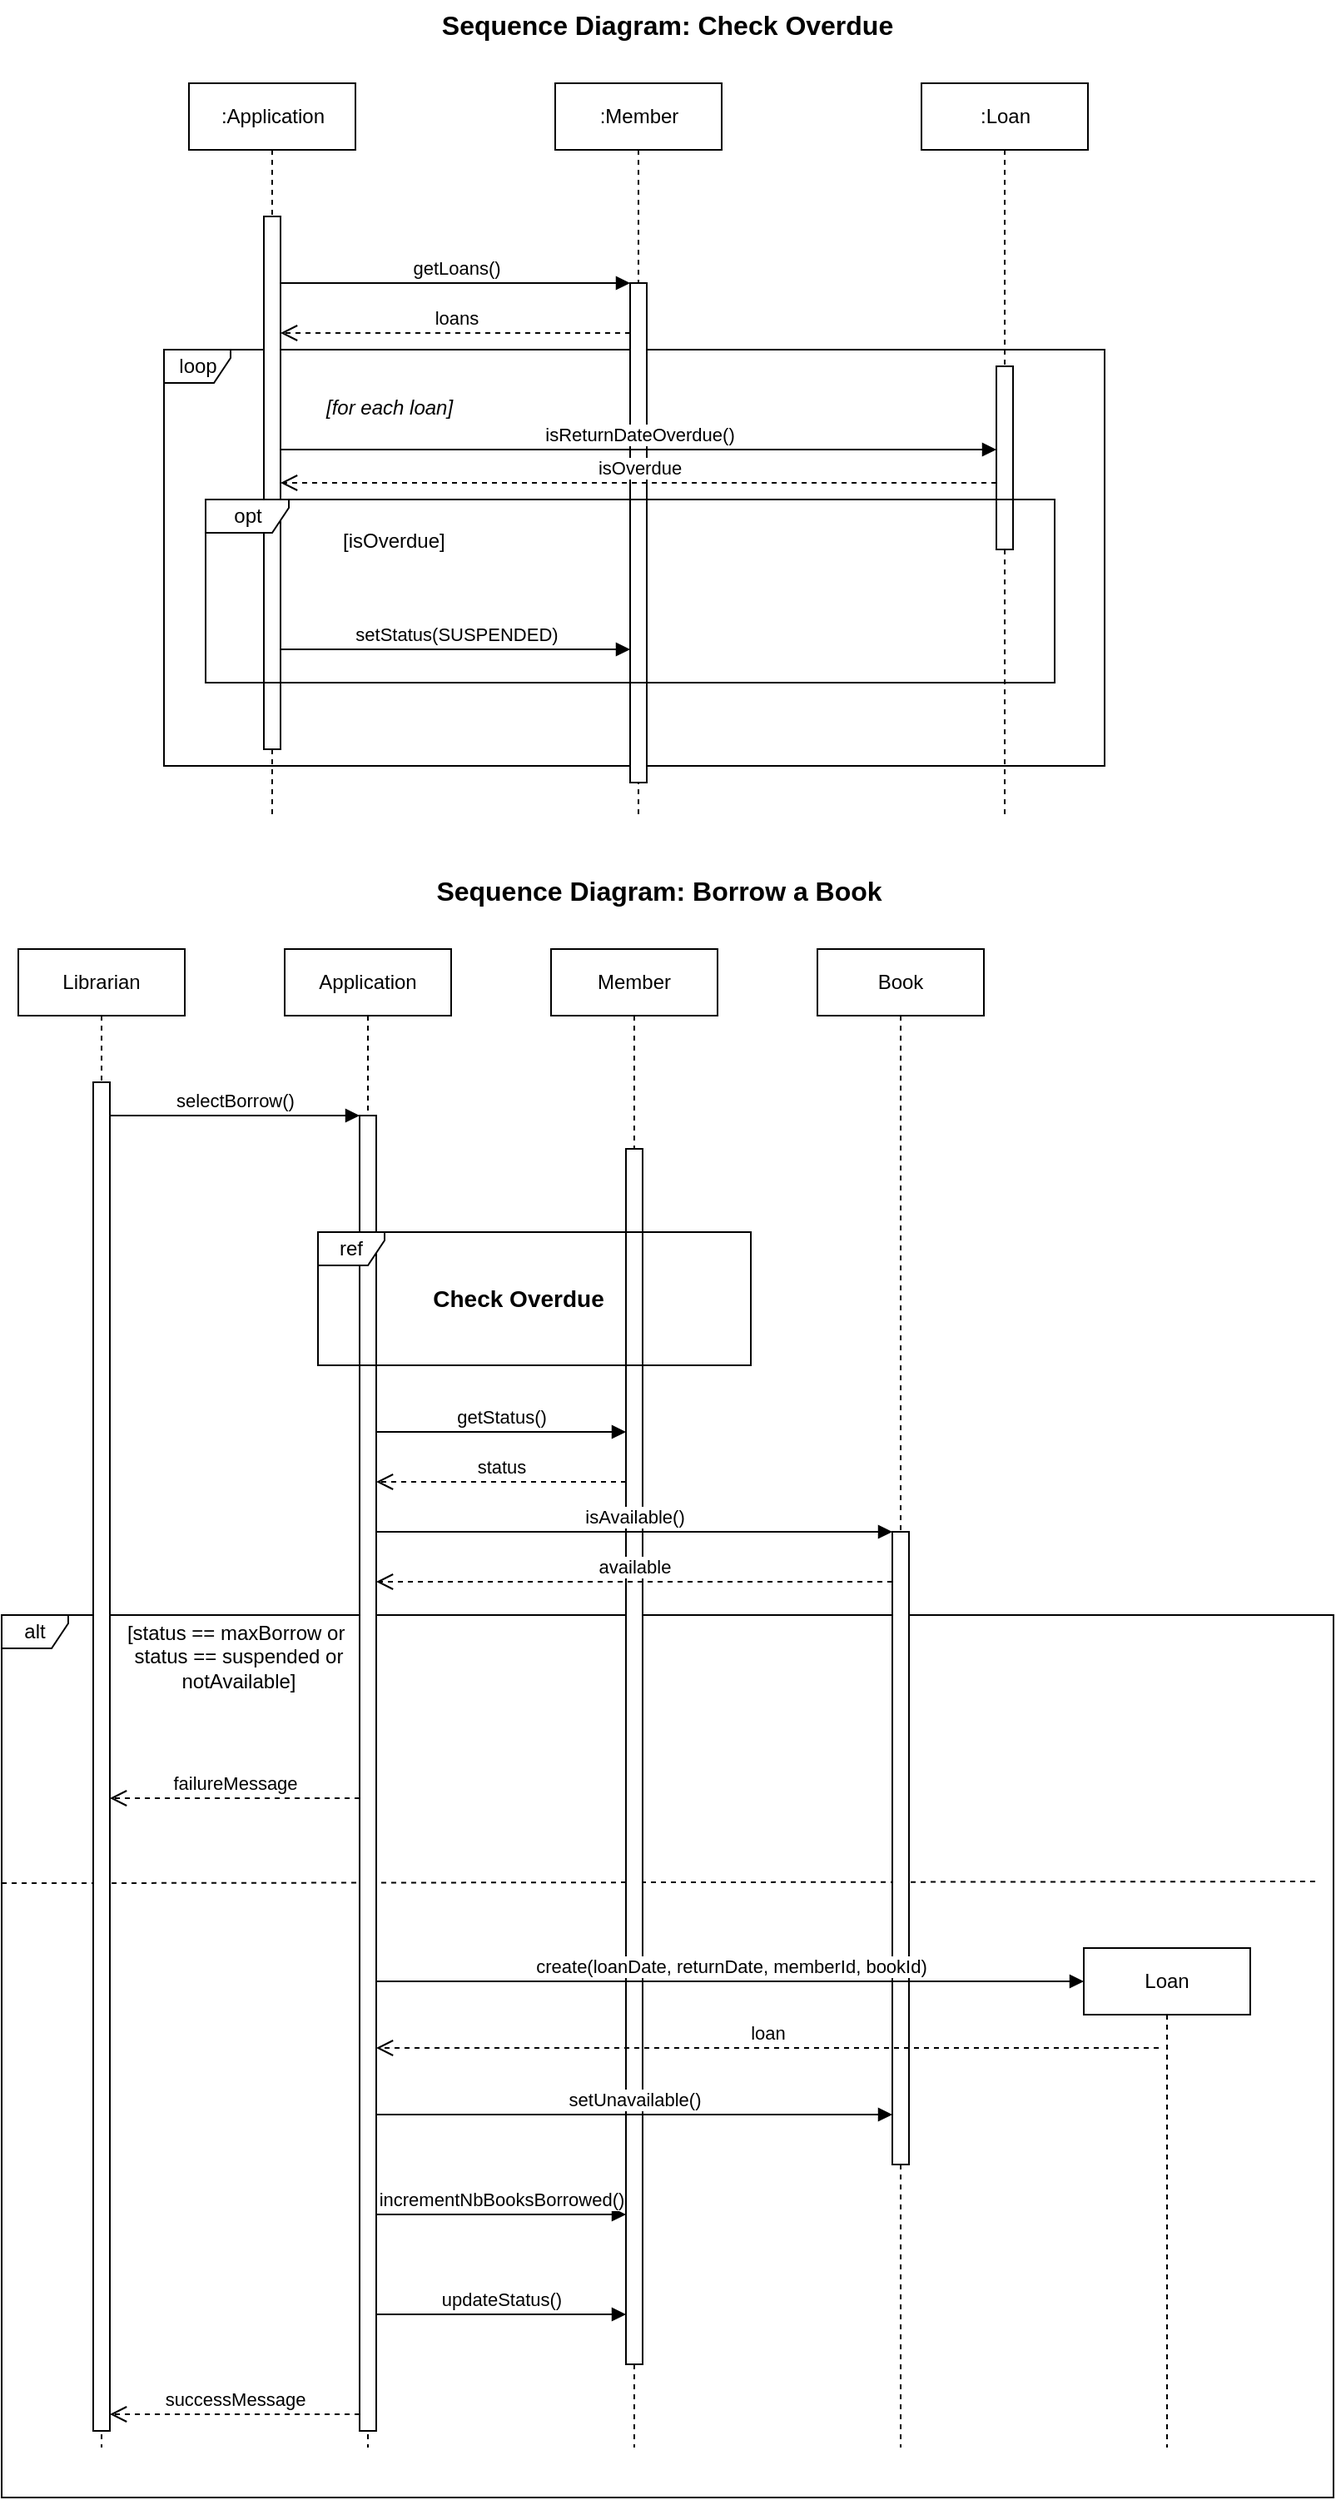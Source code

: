 <mxfile version="28.2.5">
  <diagram name="Borrow a Book" id="borrow-book">
    <mxGraphModel dx="922" dy="1782" grid="1" gridSize="10" guides="1" tooltips="1" connect="1" arrows="1" fold="1" page="1" pageScale="1" pageWidth="850" pageHeight="1100" math="0" shadow="0">
      <root>
        <mxCell id="0" />
        <mxCell id="1" parent="0" />
        <mxCell id="N0c3E38w2tILLf961pHr-1" value="alt" style="shape=umlFrame;whiteSpace=wrap;html=1;width=40;height=20;" vertex="1" parent="1">
          <mxGeometry x="25" y="-110" width="800" height="530" as="geometry" />
        </mxCell>
        <mxCell id="title2" value="Sequence Diagram: Borrow a Book" style="text;html=1;align=center;verticalAlign=middle;whiteSpace=wrap;rounded=0;fontSize=16;fontStyle=1;" parent="1" vertex="1">
          <mxGeometry x="275" y="-560" width="290" height="30" as="geometry" />
        </mxCell>
        <mxCell id="librarian2" value="Librarian" style="shape=umlLifeline;perimeter=lifelinePerimeter;whiteSpace=wrap;html=1;container=1;collapsible=0;recursiveResize=0;outlineConnect=0;" parent="1" vertex="1">
          <mxGeometry x="35" y="-510" width="100" height="900" as="geometry" />
        </mxCell>
        <mxCell id="application2" value="Application" style="shape=umlLifeline;perimeter=lifelinePerimeter;whiteSpace=wrap;html=1;container=1;collapsible=0;recursiveResize=0;outlineConnect=0;" parent="1" vertex="1">
          <mxGeometry x="195" y="-510" width="100" height="900" as="geometry" />
        </mxCell>
        <mxCell id="N0c3E38w2tILLf961pHr-4" value="failureMessage" style="html=1;verticalAlign=bottom;endArrow=open;dashed=1;endSize=8;rounded=0;" edge="1" parent="application2">
          <mxGeometry relative="1" as="geometry">
            <mxPoint x="45" y="510" as="sourcePoint" />
            <mxPoint x="-105" y="510" as="targetPoint" />
          </mxGeometry>
        </mxCell>
        <mxCell id="member2" value="Member" style="shape=umlLifeline;perimeter=lifelinePerimeter;whiteSpace=wrap;html=1;container=1;collapsible=0;recursiveResize=0;outlineConnect=0;" parent="1" vertex="1">
          <mxGeometry x="355" y="-510" width="100" height="900" as="geometry" />
        </mxCell>
        <mxCell id="N0c3E38w2tILLf961pHr-3" value="" style="endArrow=none;dashed=1;html=1;rounded=0;exitX=0;exitY=0.228;exitDx=0;exitDy=0;exitPerimeter=0;entryX=0.988;entryY=0.226;entryDx=0;entryDy=0;entryPerimeter=0;" edge="1" parent="member2">
          <mxGeometry width="50" height="50" relative="1" as="geometry">
            <mxPoint x="-330" y="561.06" as="sourcePoint" />
            <mxPoint x="460.4" y="560" as="targetPoint" />
          </mxGeometry>
        </mxCell>
        <mxCell id="loan2" value="Loan" style="shape=umlLifeline;perimeter=lifelinePerimeter;whiteSpace=wrap;html=1;container=1;collapsible=0;recursiveResize=0;outlineConnect=0;" parent="1" vertex="1">
          <mxGeometry x="675" y="90" width="100" height="300" as="geometry" />
        </mxCell>
        <mxCell id="book2" value="Book" style="shape=umlLifeline;perimeter=lifelinePerimeter;whiteSpace=wrap;html=1;container=1;collapsible=0;recursiveResize=0;outlineConnect=0;" parent="1" vertex="1">
          <mxGeometry x="515" y="-510" width="100" height="900" as="geometry" />
        </mxCell>
        <mxCell id="lib-activation2" value="" style="html=1;points=[];perimeter=orthogonalPerimeter;" parent="1" vertex="1">
          <mxGeometry x="80" y="-430" width="10" height="810" as="geometry" />
        </mxCell>
        <mxCell id="app-activation2" value="" style="html=1;points=[];perimeter=orthogonalPerimeter;" parent="1" vertex="1">
          <mxGeometry x="240" y="-410" width="10" height="790" as="geometry" />
        </mxCell>
        <mxCell id="member-activation4" value="" style="html=1;points=[];perimeter=orthogonalPerimeter;" parent="1" vertex="1">
          <mxGeometry x="400" y="-390" width="10" height="730" as="geometry" />
        </mxCell>
        <mxCell id="book-activation2" value="" style="html=1;points=[];perimeter=orthogonalPerimeter;" parent="1" vertex="1">
          <mxGeometry x="560" y="-160" width="10" height="380" as="geometry" />
        </mxCell>
        <mxCell id="msg2-1" value="selectBorrow()" style="html=1;verticalAlign=bottom;endArrow=block;rounded=0;" parent="1" edge="1">
          <mxGeometry width="80" relative="1" as="geometry">
            <mxPoint x="90" y="-410" as="sourcePoint" />
            <mxPoint x="240" y="-410" as="targetPoint" />
          </mxGeometry>
        </mxCell>
        <mxCell id="ref-frame2" value="ref" style="shape=umlFrame;whiteSpace=wrap;html=1;width=40;height=20;" parent="1" vertex="1">
          <mxGeometry x="215" y="-340" width="260" height="80" as="geometry" />
        </mxCell>
        <mxCell id="ref-label2" value="Check Overdue" style="text;html=1;align=center;verticalAlign=middle;resizable=0;points=[];autosize=1;fontStyle=1;fontSize=14;" parent="1" vertex="1">
          <mxGeometry x="275" y="-315" width="120" height="30" as="geometry" />
        </mxCell>
        <mxCell id="msg2-6" value="getStatus()" style="html=1;verticalAlign=bottom;endArrow=block;rounded=0;" parent="1" edge="1">
          <mxGeometry width="80" relative="1" as="geometry">
            <mxPoint x="250" y="-220" as="sourcePoint" />
            <mxPoint x="400" y="-220" as="targetPoint" />
          </mxGeometry>
        </mxCell>
        <mxCell id="msg2-7" value="status" style="html=1;verticalAlign=bottom;endArrow=open;dashed=1;endSize=8;rounded=0;" parent="1" edge="1">
          <mxGeometry relative="1" as="geometry">
            <mxPoint x="400" y="-190" as="sourcePoint" />
            <mxPoint x="250" y="-190" as="targetPoint" />
          </mxGeometry>
        </mxCell>
        <mxCell id="msg2-8" value="isAvailable()" style="html=1;verticalAlign=bottom;endArrow=block;rounded=0;" parent="1" edge="1">
          <mxGeometry width="80" relative="1" as="geometry">
            <mxPoint x="250" y="-160" as="sourcePoint" />
            <mxPoint x="560" y="-160" as="targetPoint" />
          </mxGeometry>
        </mxCell>
        <mxCell id="msg2-9" value="available" style="html=1;verticalAlign=bottom;endArrow=open;dashed=1;endSize=8;rounded=0;" parent="1" edge="1">
          <mxGeometry relative="1" as="geometry">
            <mxPoint x="560" y="-130" as="sourcePoint" />
            <mxPoint x="250" y="-130" as="targetPoint" />
          </mxGeometry>
        </mxCell>
        <mxCell id="msg2-10" value="create(loanDate, returnDate, memberId, bookId)" style="html=1;verticalAlign=bottom;endArrow=block;rounded=0;" parent="1" edge="1">
          <mxGeometry width="80" relative="1" as="geometry">
            <mxPoint x="250" y="110" as="sourcePoint" />
            <mxPoint x="675" y="110" as="targetPoint" />
          </mxGeometry>
        </mxCell>
        <mxCell id="msg2-11" value="loan" style="html=1;verticalAlign=bottom;endArrow=open;dashed=1;endSize=8;rounded=0;" parent="1" edge="1">
          <mxGeometry relative="1" as="geometry">
            <mxPoint x="720" y="150" as="sourcePoint" />
            <mxPoint x="250" y="150" as="targetPoint" />
          </mxGeometry>
        </mxCell>
        <mxCell id="msg2-12" value="setUnavailable()" style="html=1;verticalAlign=bottom;endArrow=block;rounded=0;" parent="1" edge="1">
          <mxGeometry width="80" relative="1" as="geometry">
            <mxPoint x="250" y="190" as="sourcePoint" />
            <mxPoint x="560" y="190" as="targetPoint" />
          </mxGeometry>
        </mxCell>
        <mxCell id="msg2-14" value="incrementNbBooksBorrowed()" style="html=1;verticalAlign=bottom;endArrow=block;rounded=0;" parent="1" edge="1">
          <mxGeometry width="80" relative="1" as="geometry">
            <mxPoint x="250" y="250" as="sourcePoint" />
            <mxPoint x="400" y="250" as="targetPoint" />
          </mxGeometry>
        </mxCell>
        <mxCell id="msg2-16" value="updateStatus()" style="html=1;verticalAlign=bottom;endArrow=block;rounded=0;" parent="1" edge="1">
          <mxGeometry width="80" relative="1" as="geometry">
            <mxPoint x="250" y="310" as="sourcePoint" />
            <mxPoint x="400" y="310" as="targetPoint" />
          </mxGeometry>
        </mxCell>
        <mxCell id="N0c3E38w2tILLf961pHr-2" value="[status == maxBorrow or&amp;nbsp;&lt;div&gt;status == suspended or notAvailable]&lt;/div&gt;" style="text;html=1;align=center;verticalAlign=middle;whiteSpace=wrap;rounded=0;" vertex="1" parent="1">
          <mxGeometry x="95" y="-100" width="145" height="30" as="geometry" />
        </mxCell>
        <mxCell id="bC0v0ZND96sAY8QtFjxU-1" value="successMessage" style="html=1;verticalAlign=bottom;endArrow=open;dashed=1;endSize=8;rounded=0;" edge="1" parent="1">
          <mxGeometry relative="1" as="geometry">
            <mxPoint x="240" y="370" as="sourcePoint" />
            <mxPoint x="90" y="370" as="targetPoint" />
          </mxGeometry>
        </mxCell>
        <mxCell id="_z3P5x78icVbQlZ_uJC_-1" value="loop" style="shape=umlFrame;whiteSpace=wrap;html=1;width=40;height=20;" vertex="1" parent="1">
          <mxGeometry x="122.5" y="-870" width="565" height="250" as="geometry" />
        </mxCell>
        <mxCell id="_z3P5x78icVbQlZ_uJC_-2" value="Sequence Diagram: Check Overdue" style="text;html=1;align=center;verticalAlign=middle;whiteSpace=wrap;rounded=0;fontSize=16;fontStyle=1" vertex="1" parent="1">
          <mxGeometry x="280" y="-1080" width="290" height="30" as="geometry" />
        </mxCell>
        <mxCell id="_z3P5x78icVbQlZ_uJC_-3" value=":Application" style="shape=umlLifeline;perimeter=lifelinePerimeter;whiteSpace=wrap;html=1;container=1;collapsible=0;recursiveResize=0;outlineConnect=0;" vertex="1" parent="1">
          <mxGeometry x="137.5" y="-1030" width="100" height="440" as="geometry" />
        </mxCell>
        <mxCell id="_z3P5x78icVbQlZ_uJC_-4" value=":Member" style="shape=umlLifeline;perimeter=lifelinePerimeter;whiteSpace=wrap;html=1;container=1;collapsible=0;recursiveResize=0;outlineConnect=0;" vertex="1" parent="1">
          <mxGeometry x="357.5" y="-1030" width="100" height="440" as="geometry" />
        </mxCell>
        <mxCell id="_z3P5x78icVbQlZ_uJC_-5" value=":Loan" style="shape=umlLifeline;perimeter=lifelinePerimeter;whiteSpace=wrap;html=1;container=1;collapsible=0;recursiveResize=0;outlineConnect=0;" vertex="1" parent="1">
          <mxGeometry x="577.5" y="-1030" width="100" height="440" as="geometry" />
        </mxCell>
        <mxCell id="_z3P5x78icVbQlZ_uJC_-6" value="" style="html=1;points=[];perimeter=orthogonalPerimeter;" vertex="1" parent="1">
          <mxGeometry x="182.5" y="-950" width="10" height="320" as="geometry" />
        </mxCell>
        <mxCell id="_z3P5x78icVbQlZ_uJC_-7" value="" style="html=1;points=[];perimeter=orthogonalPerimeter;" vertex="1" parent="1">
          <mxGeometry x="402.5" y="-910" width="10" height="300" as="geometry" />
        </mxCell>
        <mxCell id="_z3P5x78icVbQlZ_uJC_-8" value="" style="html=1;points=[];perimeter=orthogonalPerimeter;" vertex="1" parent="1">
          <mxGeometry x="622.5" y="-860" width="10" height="110" as="geometry" />
        </mxCell>
        <mxCell id="_z3P5x78icVbQlZ_uJC_-9" value="getLoans()" style="html=1;verticalAlign=bottom;endArrow=block;rounded=0;" edge="1" parent="1">
          <mxGeometry width="80" relative="1" as="geometry">
            <mxPoint x="192.5" y="-910" as="sourcePoint" />
            <mxPoint x="402.5" y="-910" as="targetPoint" />
          </mxGeometry>
        </mxCell>
        <mxCell id="_z3P5x78icVbQlZ_uJC_-10" value="loans" style="html=1;verticalAlign=bottom;endArrow=open;dashed=1;endSize=8;rounded=0;" edge="1" parent="1">
          <mxGeometry relative="1" as="geometry">
            <mxPoint x="402.5" y="-880" as="sourcePoint" />
            <mxPoint x="192.5" y="-880" as="targetPoint" />
          </mxGeometry>
        </mxCell>
        <mxCell id="_z3P5x78icVbQlZ_uJC_-11" value="opt" style="shape=umlFrame;whiteSpace=wrap;html=1;width=50;height=20;" vertex="1" parent="1">
          <mxGeometry x="147.5" y="-780" width="510" height="110" as="geometry" />
        </mxCell>
        <mxCell id="_z3P5x78icVbQlZ_uJC_-12" value="[for each loan]" style="text;html=1;align=left;verticalAlign=middle;resizable=0;points=[];autosize=1;fontStyle=2" vertex="1" parent="1">
          <mxGeometry x="217.5" y="-850" width="100" height="30" as="geometry" />
        </mxCell>
        <mxCell id="_z3P5x78icVbQlZ_uJC_-13" value="isReturnDateOverdue()" style="html=1;verticalAlign=bottom;endArrow=block;rounded=0;" edge="1" parent="1">
          <mxGeometry width="80" relative="1" as="geometry">
            <mxPoint x="192.5" y="-810" as="sourcePoint" />
            <mxPoint x="622.5" y="-810" as="targetPoint" />
          </mxGeometry>
        </mxCell>
        <mxCell id="_z3P5x78icVbQlZ_uJC_-14" value="isOverdue" style="html=1;verticalAlign=bottom;endArrow=open;dashed=1;endSize=8;rounded=0;" edge="1" parent="1">
          <mxGeometry relative="1" as="geometry">
            <mxPoint x="622.5" y="-790" as="sourcePoint" />
            <mxPoint x="192.5" y="-790" as="targetPoint" />
          </mxGeometry>
        </mxCell>
        <mxCell id="_z3P5x78icVbQlZ_uJC_-15" value="[isOverdue]" style="text;html=1;align=left;verticalAlign=middle;resizable=0;points=[];autosize=1;fontStyle=0" vertex="1" parent="1">
          <mxGeometry x="227.5" y="-770" width="80" height="30" as="geometry" />
        </mxCell>
        <mxCell id="_z3P5x78icVbQlZ_uJC_-16" value="setStatus(SUSPENDED)" style="html=1;verticalAlign=bottom;endArrow=block;rounded=0;" edge="1" parent="1">
          <mxGeometry width="80" relative="1" as="geometry">
            <mxPoint x="192.5" y="-690" as="sourcePoint" />
            <mxPoint x="402.5" y="-690" as="targetPoint" />
          </mxGeometry>
        </mxCell>
      </root>
    </mxGraphModel>
  </diagram>
</mxfile>
